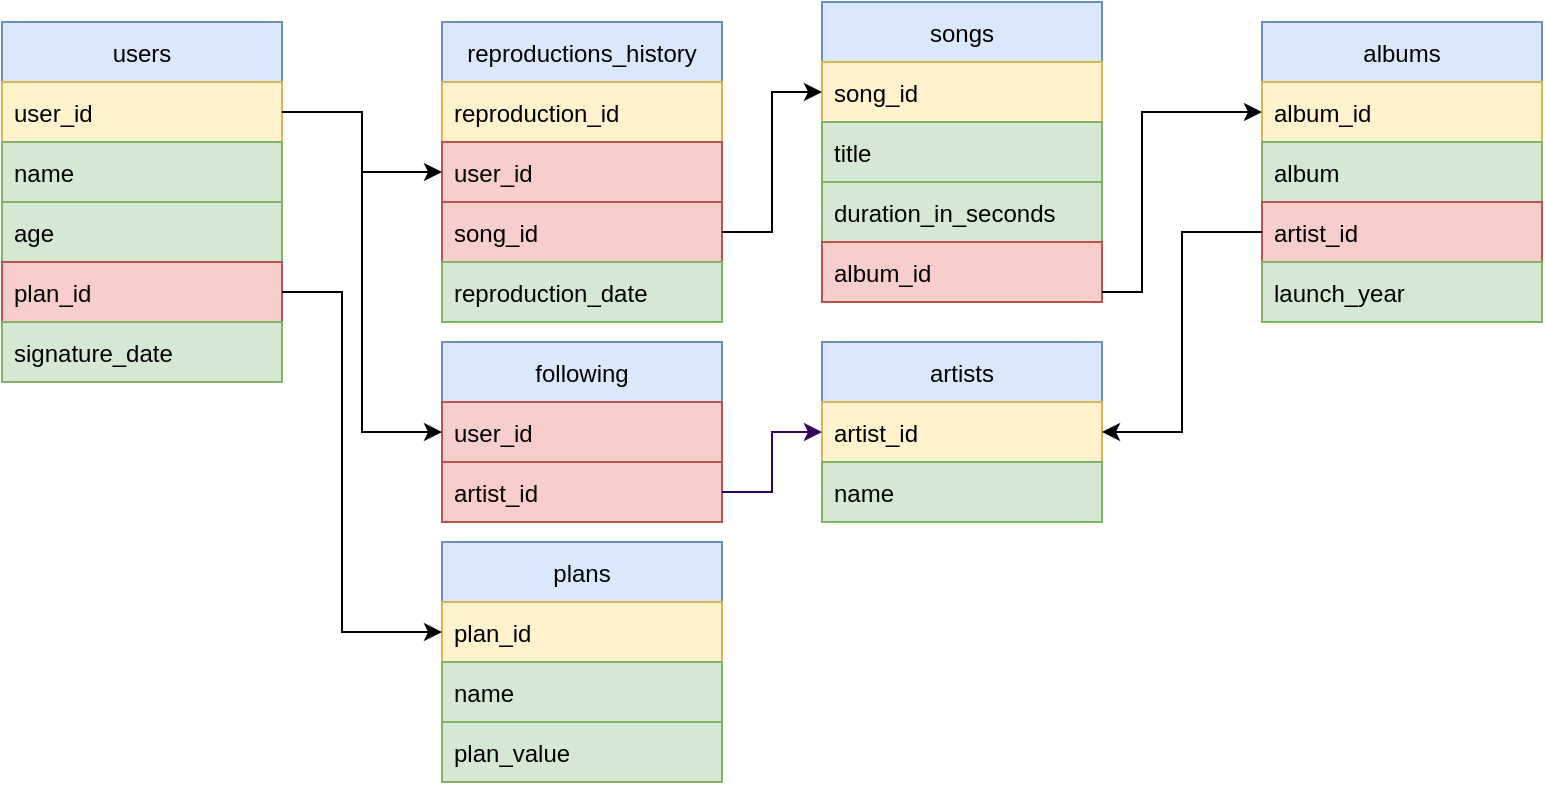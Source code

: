 <mxfile version="17.4.2" type="github">
  <diagram id="TBQ7aUDyecNSGk7ifxOf" name="Page-1">
    <mxGraphModel dx="868" dy="449" grid="1" gridSize="10" guides="1" tooltips="1" connect="1" arrows="1" fold="1" page="1" pageScale="1" pageWidth="850" pageHeight="1100" math="0" shadow="0">
      <root>
        <mxCell id="0" />
        <mxCell id="1" parent="0" />
        <mxCell id="Ob_YggxUKcj3K266VAnM-1" value="users" style="swimlane;fontStyle=0;childLayout=stackLayout;horizontal=1;startSize=30;horizontalStack=0;resizeParent=1;resizeParentMax=0;resizeLast=0;collapsible=1;marginBottom=0;fillColor=#dae8fc;strokeColor=#6c8ebf;" parent="1" vertex="1">
          <mxGeometry x="10" y="20" width="140" height="180" as="geometry" />
        </mxCell>
        <mxCell id="Ob_YggxUKcj3K266VAnM-2" value="user_id" style="text;strokeColor=#d6b656;fillColor=#fff2cc;align=left;verticalAlign=middle;spacingLeft=4;spacingRight=4;overflow=hidden;points=[[0,0.5],[1,0.5]];portConstraint=eastwest;rotatable=0;" parent="Ob_YggxUKcj3K266VAnM-1" vertex="1">
          <mxGeometry y="30" width="140" height="30" as="geometry" />
        </mxCell>
        <mxCell id="Ob_YggxUKcj3K266VAnM-3" value="name        " style="text;strokeColor=#82b366;fillColor=#d5e8d4;align=left;verticalAlign=middle;spacingLeft=4;spacingRight=4;overflow=hidden;points=[[0,0.5],[1,0.5]];portConstraint=eastwest;rotatable=0;" parent="Ob_YggxUKcj3K266VAnM-1" vertex="1">
          <mxGeometry y="60" width="140" height="30" as="geometry" />
        </mxCell>
        <mxCell id="Ob_YggxUKcj3K266VAnM-4" value="age" style="text;strokeColor=#82b366;fillColor=#d5e8d4;align=left;verticalAlign=middle;spacingLeft=4;spacingRight=4;overflow=hidden;points=[[0,0.5],[1,0.5]];portConstraint=eastwest;rotatable=0;" parent="Ob_YggxUKcj3K266VAnM-1" vertex="1">
          <mxGeometry y="90" width="140" height="30" as="geometry" />
        </mxCell>
        <mxCell id="Ob_YggxUKcj3K266VAnM-5" value="plan_id" style="text;strokeColor=#b85450;fillColor=#f8cecc;align=left;verticalAlign=middle;spacingLeft=4;spacingRight=4;overflow=hidden;points=[[0,0.5],[1,0.5]];portConstraint=eastwest;rotatable=0;" parent="Ob_YggxUKcj3K266VAnM-1" vertex="1">
          <mxGeometry y="120" width="140" height="30" as="geometry" />
        </mxCell>
        <mxCell id="Ob_YggxUKcj3K266VAnM-6" value="signature_date" style="text;strokeColor=#82b366;fillColor=#d5e8d4;align=left;verticalAlign=middle;spacingLeft=4;spacingRight=4;overflow=hidden;points=[[0,0.5],[1,0.5]];portConstraint=eastwest;rotatable=0;" parent="Ob_YggxUKcj3K266VAnM-1" vertex="1">
          <mxGeometry y="150" width="140" height="30" as="geometry" />
        </mxCell>
        <mxCell id="Ob_YggxUKcj3K266VAnM-7" value="plans" style="swimlane;fontStyle=0;childLayout=stackLayout;horizontal=1;startSize=30;horizontalStack=0;resizeParent=1;resizeParentMax=0;resizeLast=0;collapsible=1;marginBottom=0;fillColor=#dae8fc;strokeColor=#6c8ebf;" parent="1" vertex="1">
          <mxGeometry x="230" y="280" width="140" height="120" as="geometry" />
        </mxCell>
        <mxCell id="Ob_YggxUKcj3K266VAnM-9" value="plan_id" style="text;strokeColor=#d6b656;fillColor=#fff2cc;align=left;verticalAlign=middle;spacingLeft=4;spacingRight=4;overflow=hidden;points=[[0,0.5],[1,0.5]];portConstraint=eastwest;rotatable=0;" parent="Ob_YggxUKcj3K266VAnM-7" vertex="1">
          <mxGeometry y="30" width="140" height="30" as="geometry" />
        </mxCell>
        <mxCell id="Ob_YggxUKcj3K266VAnM-10" value="name" style="text;strokeColor=#82b366;fillColor=#d5e8d4;align=left;verticalAlign=middle;spacingLeft=4;spacingRight=4;overflow=hidden;points=[[0,0.5],[1,0.5]];portConstraint=eastwest;rotatable=0;" parent="Ob_YggxUKcj3K266VAnM-7" vertex="1">
          <mxGeometry y="60" width="140" height="30" as="geometry" />
        </mxCell>
        <mxCell id="Ob_YggxUKcj3K266VAnM-11" value="plan_value" style="text;strokeColor=#82b366;fillColor=#d5e8d4;align=left;verticalAlign=middle;spacingLeft=4;spacingRight=4;overflow=hidden;points=[[0,0.5],[1,0.5]];portConstraint=eastwest;rotatable=0;" parent="Ob_YggxUKcj3K266VAnM-7" vertex="1">
          <mxGeometry y="90" width="140" height="30" as="geometry" />
        </mxCell>
        <mxCell id="Ob_YggxUKcj3K266VAnM-12" style="edgeStyle=orthogonalEdgeStyle;rounded=0;orthogonalLoop=1;jettySize=auto;html=1;entryX=0;entryY=0.5;entryDx=0;entryDy=0;strokeColor=#000000;" parent="1" source="Ob_YggxUKcj3K266VAnM-5" target="Ob_YggxUKcj3K266VAnM-9" edge="1">
          <mxGeometry relative="1" as="geometry">
            <Array as="points">
              <mxPoint x="180" y="155" />
              <mxPoint x="180" y="325" />
            </Array>
          </mxGeometry>
        </mxCell>
        <mxCell id="Ob_YggxUKcj3K266VAnM-13" value="reproductions_history" style="swimlane;fontStyle=0;childLayout=stackLayout;horizontal=1;startSize=30;horizontalStack=0;resizeParent=1;resizeParentMax=0;resizeLast=0;collapsible=1;marginBottom=0;fillColor=#dae8fc;strokeColor=#6c8ebf;" parent="1" vertex="1">
          <mxGeometry x="230" y="20" width="140" height="150" as="geometry" />
        </mxCell>
        <mxCell id="RMbZLZ71sfEvBxXgKuhC-5" value="reproduction_id" style="text;strokeColor=#d6b656;fillColor=#fff2cc;align=left;verticalAlign=middle;spacingLeft=4;spacingRight=4;overflow=hidden;points=[[0,0.5],[1,0.5]];portConstraint=eastwest;rotatable=0;" vertex="1" parent="Ob_YggxUKcj3K266VAnM-13">
          <mxGeometry y="30" width="140" height="30" as="geometry" />
        </mxCell>
        <mxCell id="Ob_YggxUKcj3K266VAnM-14" value="user_id" style="text;strokeColor=#b85450;fillColor=#f8cecc;align=left;verticalAlign=middle;spacingLeft=4;spacingRight=4;overflow=hidden;points=[[0,0.5],[1,0.5]];portConstraint=eastwest;rotatable=0;" parent="Ob_YggxUKcj3K266VAnM-13" vertex="1">
          <mxGeometry y="60" width="140" height="30" as="geometry" />
        </mxCell>
        <mxCell id="Ob_YggxUKcj3K266VAnM-15" value="song_id" style="text;strokeColor=#b85450;fillColor=#f8cecc;align=left;verticalAlign=middle;spacingLeft=4;spacingRight=4;overflow=hidden;points=[[0,0.5],[1,0.5]];portConstraint=eastwest;rotatable=0;" parent="Ob_YggxUKcj3K266VAnM-13" vertex="1">
          <mxGeometry y="90" width="140" height="30" as="geometry" />
        </mxCell>
        <mxCell id="Ob_YggxUKcj3K266VAnM-16" value="reproduction_date" style="text;strokeColor=#82b366;fillColor=#d5e8d4;align=left;verticalAlign=middle;spacingLeft=4;spacingRight=4;overflow=hidden;points=[[0,0.5],[1,0.5]];portConstraint=eastwest;rotatable=0;" parent="Ob_YggxUKcj3K266VAnM-13" vertex="1">
          <mxGeometry y="120" width="140" height="30" as="geometry" />
        </mxCell>
        <mxCell id="Ob_YggxUKcj3K266VAnM-17" style="edgeStyle=orthogonalEdgeStyle;rounded=0;orthogonalLoop=1;jettySize=auto;html=1;entryX=0;entryY=0.5;entryDx=0;entryDy=0;" parent="1" source="Ob_YggxUKcj3K266VAnM-2" target="Ob_YggxUKcj3K266VAnM-14" edge="1">
          <mxGeometry relative="1" as="geometry">
            <Array as="points">
              <mxPoint x="190" y="65" />
              <mxPoint x="190" y="95" />
            </Array>
          </mxGeometry>
        </mxCell>
        <mxCell id="Ob_YggxUKcj3K266VAnM-18" value="songs" style="swimlane;fontStyle=0;childLayout=stackLayout;horizontal=1;startSize=30;horizontalStack=0;resizeParent=1;resizeParentMax=0;resizeLast=0;collapsible=1;marginBottom=0;fillColor=#dae8fc;strokeColor=#6c8ebf;" parent="1" vertex="1">
          <mxGeometry x="420" y="10" width="140" height="150" as="geometry" />
        </mxCell>
        <mxCell id="Ob_YggxUKcj3K266VAnM-19" value="song_id" style="text;strokeColor=#d6b656;fillColor=#fff2cc;align=left;verticalAlign=middle;spacingLeft=4;spacingRight=4;overflow=hidden;points=[[0,0.5],[1,0.5]];portConstraint=eastwest;rotatable=0;" parent="Ob_YggxUKcj3K266VAnM-18" vertex="1">
          <mxGeometry y="30" width="140" height="30" as="geometry" />
        </mxCell>
        <mxCell id="Ob_YggxUKcj3K266VAnM-20" value="title" style="text;strokeColor=#82b366;fillColor=#d5e8d4;align=left;verticalAlign=middle;spacingLeft=4;spacingRight=4;overflow=hidden;points=[[0,0.5],[1,0.5]];portConstraint=eastwest;rotatable=0;" parent="Ob_YggxUKcj3K266VAnM-18" vertex="1">
          <mxGeometry y="60" width="140" height="30" as="geometry" />
        </mxCell>
        <mxCell id="Ob_YggxUKcj3K266VAnM-21" value="duration_in_seconds" style="text;strokeColor=#82b366;fillColor=#d5e8d4;align=left;verticalAlign=middle;spacingLeft=4;spacingRight=4;overflow=hidden;points=[[0,0.5],[1,0.5]];portConstraint=eastwest;rotatable=0;" parent="Ob_YggxUKcj3K266VAnM-18" vertex="1">
          <mxGeometry y="90" width="140" height="30" as="geometry" />
        </mxCell>
        <mxCell id="Ob_YggxUKcj3K266VAnM-22" value="album_id" style="text;strokeColor=#b85450;fillColor=#f8cecc;align=left;verticalAlign=middle;spacingLeft=4;spacingRight=4;overflow=hidden;points=[[0,0.5],[1,0.5]];portConstraint=eastwest;rotatable=0;" parent="Ob_YggxUKcj3K266VAnM-18" vertex="1">
          <mxGeometry y="120" width="140" height="30" as="geometry" />
        </mxCell>
        <mxCell id="Ob_YggxUKcj3K266VAnM-23" style="edgeStyle=orthogonalEdgeStyle;rounded=0;orthogonalLoop=1;jettySize=auto;html=1;entryX=0;entryY=0.5;entryDx=0;entryDy=0;" parent="1" source="Ob_YggxUKcj3K266VAnM-15" target="Ob_YggxUKcj3K266VAnM-19" edge="1">
          <mxGeometry relative="1" as="geometry" />
        </mxCell>
        <mxCell id="Ob_YggxUKcj3K266VAnM-24" value="albums" style="swimlane;fontStyle=0;childLayout=stackLayout;horizontal=1;startSize=30;horizontalStack=0;resizeParent=1;resizeParentMax=0;resizeLast=0;collapsible=1;marginBottom=0;fillColor=#dae8fc;strokeColor=#6c8ebf;" parent="1" vertex="1">
          <mxGeometry x="640" y="20" width="140" height="150" as="geometry" />
        </mxCell>
        <mxCell id="Ob_YggxUKcj3K266VAnM-25" value="album_id" style="text;strokeColor=#d6b656;fillColor=#fff2cc;align=left;verticalAlign=middle;spacingLeft=4;spacingRight=4;overflow=hidden;points=[[0,0.5],[1,0.5]];portConstraint=eastwest;rotatable=0;" parent="Ob_YggxUKcj3K266VAnM-24" vertex="1">
          <mxGeometry y="30" width="140" height="30" as="geometry" />
        </mxCell>
        <mxCell id="Ob_YggxUKcj3K266VAnM-26" value="album" style="text;strokeColor=#82b366;fillColor=#d5e8d4;align=left;verticalAlign=middle;spacingLeft=4;spacingRight=4;overflow=hidden;points=[[0,0.5],[1,0.5]];portConstraint=eastwest;rotatable=0;" parent="Ob_YggxUKcj3K266VAnM-24" vertex="1">
          <mxGeometry y="60" width="140" height="30" as="geometry" />
        </mxCell>
        <mxCell id="Ob_YggxUKcj3K266VAnM-27" value="artist_id" style="text;strokeColor=#b85450;fillColor=#f8cecc;align=left;verticalAlign=middle;spacingLeft=4;spacingRight=4;overflow=hidden;points=[[0,0.5],[1,0.5]];portConstraint=eastwest;rotatable=0;" parent="Ob_YggxUKcj3K266VAnM-24" vertex="1">
          <mxGeometry y="90" width="140" height="30" as="geometry" />
        </mxCell>
        <mxCell id="Ob_YggxUKcj3K266VAnM-28" value="launch_year" style="text;strokeColor=#82b366;fillColor=#d5e8d4;align=left;verticalAlign=middle;spacingLeft=4;spacingRight=4;overflow=hidden;points=[[0,0.5],[1,0.5]];portConstraint=eastwest;rotatable=0;" parent="Ob_YggxUKcj3K266VAnM-24" vertex="1">
          <mxGeometry y="120" width="140" height="30" as="geometry" />
        </mxCell>
        <mxCell id="Ob_YggxUKcj3K266VAnM-29" style="edgeStyle=orthogonalEdgeStyle;rounded=0;orthogonalLoop=1;jettySize=auto;html=1;entryX=0;entryY=0.5;entryDx=0;entryDy=0;" parent="1" source="Ob_YggxUKcj3K266VAnM-22" target="Ob_YggxUKcj3K266VAnM-25" edge="1">
          <mxGeometry relative="1" as="geometry">
            <Array as="points">
              <mxPoint x="580" y="155" />
              <mxPoint x="580" y="65" />
            </Array>
          </mxGeometry>
        </mxCell>
        <mxCell id="Ob_YggxUKcj3K266VAnM-31" value="artists" style="swimlane;fontStyle=0;childLayout=stackLayout;horizontal=1;startSize=30;horizontalStack=0;resizeParent=1;resizeParentMax=0;resizeLast=0;collapsible=1;marginBottom=0;fillColor=#dae8fc;strokeColor=#6c8ebf;" parent="1" vertex="1">
          <mxGeometry x="420" y="180" width="140" height="90" as="geometry" />
        </mxCell>
        <mxCell id="Ob_YggxUKcj3K266VAnM-32" value="artist_id" style="text;strokeColor=#d6b656;fillColor=#fff2cc;align=left;verticalAlign=middle;spacingLeft=4;spacingRight=4;overflow=hidden;points=[[0,0.5],[1,0.5]];portConstraint=eastwest;rotatable=0;" parent="Ob_YggxUKcj3K266VAnM-31" vertex="1">
          <mxGeometry y="30" width="140" height="30" as="geometry" />
        </mxCell>
        <mxCell id="Ob_YggxUKcj3K266VAnM-33" value="name" style="text;strokeColor=#82b366;fillColor=#d5e8d4;align=left;verticalAlign=middle;spacingLeft=4;spacingRight=4;overflow=hidden;points=[[0,0.5],[1,0.5]];portConstraint=eastwest;rotatable=0;" parent="Ob_YggxUKcj3K266VAnM-31" vertex="1">
          <mxGeometry y="60" width="140" height="30" as="geometry" />
        </mxCell>
        <mxCell id="Ob_YggxUKcj3K266VAnM-35" style="edgeStyle=orthogonalEdgeStyle;rounded=0;orthogonalLoop=1;jettySize=auto;html=1;entryX=1;entryY=0.5;entryDx=0;entryDy=0;" parent="1" source="Ob_YggxUKcj3K266VAnM-27" target="Ob_YggxUKcj3K266VAnM-31" edge="1">
          <mxGeometry relative="1" as="geometry" />
        </mxCell>
        <mxCell id="Ob_YggxUKcj3K266VAnM-36" value="following" style="swimlane;fontStyle=0;childLayout=stackLayout;horizontal=1;startSize=30;horizontalStack=0;resizeParent=1;resizeParentMax=0;resizeLast=0;collapsible=1;marginBottom=0;fillColor=#dae8fc;strokeColor=#6c8ebf;" parent="1" vertex="1">
          <mxGeometry x="230" y="180" width="140" height="90" as="geometry" />
        </mxCell>
        <mxCell id="Ob_YggxUKcj3K266VAnM-37" value="user_id" style="text;strokeColor=#b85450;fillColor=#f8cecc;align=left;verticalAlign=middle;spacingLeft=4;spacingRight=4;overflow=hidden;points=[[0,0.5],[1,0.5]];portConstraint=eastwest;rotatable=0;" parent="Ob_YggxUKcj3K266VAnM-36" vertex="1">
          <mxGeometry y="30" width="140" height="30" as="geometry" />
        </mxCell>
        <mxCell id="Ob_YggxUKcj3K266VAnM-38" value="artist_id" style="text;strokeColor=#b85450;fillColor=#f8cecc;align=left;verticalAlign=middle;spacingLeft=4;spacingRight=4;overflow=hidden;points=[[0,0.5],[1,0.5]];portConstraint=eastwest;rotatable=0;" parent="Ob_YggxUKcj3K266VAnM-36" vertex="1">
          <mxGeometry y="60" width="140" height="30" as="geometry" />
        </mxCell>
        <mxCell id="Ob_YggxUKcj3K266VAnM-42" style="edgeStyle=orthogonalEdgeStyle;rounded=0;orthogonalLoop=1;jettySize=auto;html=1;entryX=0;entryY=0.5;entryDx=0;entryDy=0;strokeColor=#330066;" parent="1" source="Ob_YggxUKcj3K266VAnM-38" target="Ob_YggxUKcj3K266VAnM-32" edge="1">
          <mxGeometry relative="1" as="geometry" />
        </mxCell>
        <mxCell id="RMbZLZ71sfEvBxXgKuhC-6" style="edgeStyle=orthogonalEdgeStyle;rounded=0;orthogonalLoop=1;jettySize=auto;html=1;entryX=0;entryY=0.5;entryDx=0;entryDy=0;strokeColor=#000000;" edge="1" parent="1" source="Ob_YggxUKcj3K266VAnM-2" target="Ob_YggxUKcj3K266VAnM-37">
          <mxGeometry relative="1" as="geometry" />
        </mxCell>
      </root>
    </mxGraphModel>
  </diagram>
</mxfile>

